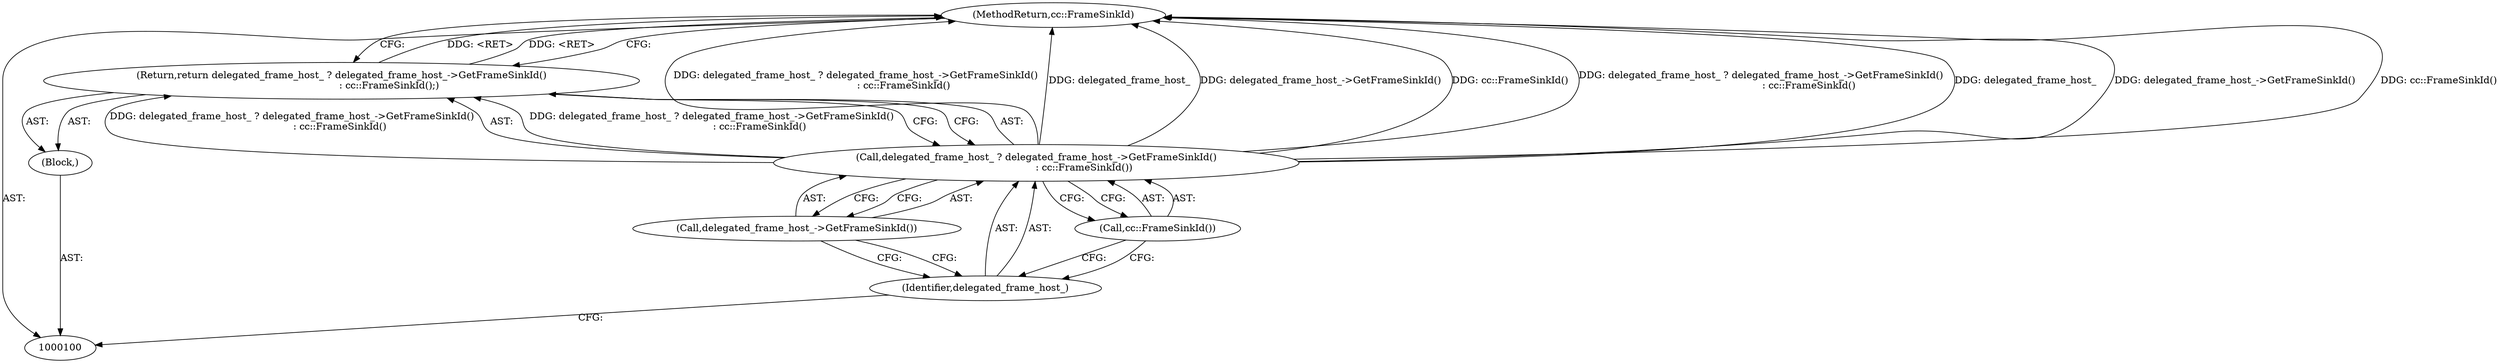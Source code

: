 digraph "1_Chrome_b399a05453d7b3e2dfdec67865fefe6953bcc59e_0" {
"1000107" [label="(MethodReturn,cc::FrameSinkId)"];
"1000101" [label="(Block,)"];
"1000102" [label="(Return,return delegated_frame_host_ ? delegated_frame_host_->GetFrameSinkId()\n                               : cc::FrameSinkId();)"];
"1000105" [label="(Call,delegated_frame_host_->GetFrameSinkId())"];
"1000103" [label="(Call,delegated_frame_host_ ? delegated_frame_host_->GetFrameSinkId()\n                               : cc::FrameSinkId())"];
"1000104" [label="(Identifier,delegated_frame_host_)"];
"1000106" [label="(Call,cc::FrameSinkId())"];
"1000107" -> "1000100"  [label="AST: "];
"1000107" -> "1000102"  [label="CFG: "];
"1000103" -> "1000107"  [label="DDG: delegated_frame_host_ ? delegated_frame_host_->GetFrameSinkId()\n                               : cc::FrameSinkId()"];
"1000103" -> "1000107"  [label="DDG: delegated_frame_host_"];
"1000103" -> "1000107"  [label="DDG: delegated_frame_host_->GetFrameSinkId()"];
"1000103" -> "1000107"  [label="DDG: cc::FrameSinkId()"];
"1000102" -> "1000107"  [label="DDG: <RET>"];
"1000101" -> "1000100"  [label="AST: "];
"1000102" -> "1000101"  [label="AST: "];
"1000102" -> "1000101"  [label="AST: "];
"1000102" -> "1000103"  [label="CFG: "];
"1000103" -> "1000102"  [label="AST: "];
"1000107" -> "1000102"  [label="CFG: "];
"1000102" -> "1000107"  [label="DDG: <RET>"];
"1000103" -> "1000102"  [label="DDG: delegated_frame_host_ ? delegated_frame_host_->GetFrameSinkId()\n                               : cc::FrameSinkId()"];
"1000105" -> "1000103"  [label="AST: "];
"1000105" -> "1000104"  [label="CFG: "];
"1000103" -> "1000105"  [label="CFG: "];
"1000103" -> "1000102"  [label="AST: "];
"1000103" -> "1000105"  [label="CFG: "];
"1000103" -> "1000106"  [label="CFG: "];
"1000104" -> "1000103"  [label="AST: "];
"1000105" -> "1000103"  [label="AST: "];
"1000106" -> "1000103"  [label="AST: "];
"1000102" -> "1000103"  [label="CFG: "];
"1000103" -> "1000107"  [label="DDG: delegated_frame_host_ ? delegated_frame_host_->GetFrameSinkId()\n                               : cc::FrameSinkId()"];
"1000103" -> "1000107"  [label="DDG: delegated_frame_host_"];
"1000103" -> "1000107"  [label="DDG: delegated_frame_host_->GetFrameSinkId()"];
"1000103" -> "1000107"  [label="DDG: cc::FrameSinkId()"];
"1000103" -> "1000102"  [label="DDG: delegated_frame_host_ ? delegated_frame_host_->GetFrameSinkId()\n                               : cc::FrameSinkId()"];
"1000104" -> "1000103"  [label="AST: "];
"1000104" -> "1000100"  [label="CFG: "];
"1000105" -> "1000104"  [label="CFG: "];
"1000106" -> "1000104"  [label="CFG: "];
"1000106" -> "1000103"  [label="AST: "];
"1000106" -> "1000104"  [label="CFG: "];
"1000103" -> "1000106"  [label="CFG: "];
}
